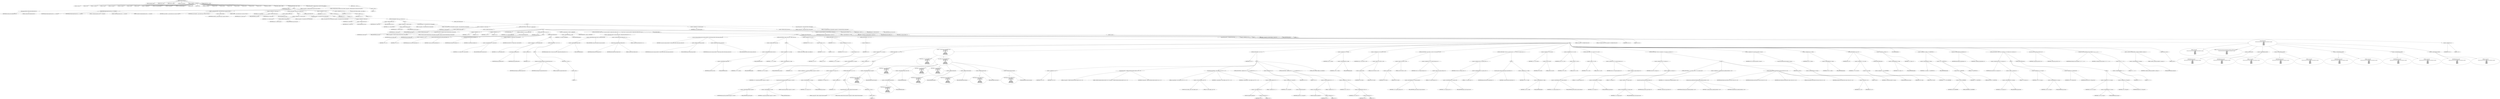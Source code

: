 digraph hostapd_notif_assoc {  
"1000125" [label = "(METHOD,hostapd_notif_assoc)" ]
"1000126" [label = "(PARAM,hostapd_data *hapd)" ]
"1000127" [label = "(PARAM,const u8 *addr)" ]
"1000128" [label = "(PARAM,const u8 *req_ies)" ]
"1000129" [label = "(PARAM,size_t req_ies_len)" ]
"1000130" [label = "(PARAM,int reassoc)" ]
"1000131" [label = "(BLOCK,,)" ]
"1000132" [label = "(LOCAL,v9: const u8 *)" ]
"1000133" [label = "(LOCAL,v10: int)" ]
"1000134" [label = "(LOCAL,v11: const u8 *)" ]
"1000135" [label = "(LOCAL,v12: size_t)" ]
"1000136" [label = "(LOCAL,v13: sta_info *)" ]
"1000137" [label = "(LOCAL,v14: sta_info *)" ]
"1000138" [label = "(LOCAL,v15: bool)" ]
"1000139" [label = "(LOCAL,v16: int)" ]
"1000140" [label = "(LOCAL,v17: unsigned int)" ]
"1000141" [label = "(LOCAL,v18: wpa_state_machine *)" ]
"1000142" [label = "(LOCAL,v19: wpa_event)" ]
"1000143" [label = "(LOCAL,v21: wpa_state_machine *)" ]
"1000144" [label = "(LOCAL,v22: int)" ]
"1000145" [label = "(LOCAL,v23: int)" ]
"1000146" [label = "(LOCAL,v24: _DWORD *)" ]
"1000147" [label = "(LOCAL,v25: u32)" ]
"1000148" [label = "(LOCAL,v26: bool)" ]
"1000149" [label = "(LOCAL,v27: int)" ]
"1000150" [label = "(LOCAL,v28: bool)" ]
"1000151" [label = "(LOCAL,v29: int)" ]
"1000152" [label = "(LOCAL,v30: u32)" ]
"1000153" [label = "(LOCAL,v31: u8 *)" ]
"1000154" [label = "(LOCAL,eid: u8 [ 1064 ])" ]
"1000155" [label = "(LOCAL,elems: ieee802_11_elems)" ]
"1000156" [label = "(CONTROL_STRUCTURE,if ( addr ),if ( addr ))" ]
"1000157" [label = "(IDENTIFIER,addr,if ( addr ))" ]
"1000158" [label = "(BLOCK,,)" ]
"1000159" [label = "(random_add_randomness,random_add_randomness(addr, 6u))" ]
"1000160" [label = "(IDENTIFIER,addr,random_add_randomness(addr, 6u))" ]
"1000161" [label = "(LITERAL,6u,random_add_randomness(addr, 6u))" ]
"1000162" [label = "(hostapd_logger,hostapd_logger(hapd, addr, 1u, 2, \"associated\"))" ]
"1000163" [label = "(IDENTIFIER,hapd,hostapd_logger(hapd, addr, 1u, 2, \"associated\"))" ]
"1000164" [label = "(IDENTIFIER,addr,hostapd_logger(hapd, addr, 1u, 2, \"associated\"))" ]
"1000165" [label = "(LITERAL,1u,hostapd_logger(hapd, addr, 1u, 2, \"associated\"))" ]
"1000166" [label = "(LITERAL,2,hostapd_logger(hapd, addr, 1u, 2, \"associated\"))" ]
"1000167" [label = "(LITERAL,\"associated\",hostapd_logger(hapd, addr, 1u, 2, \"associated\"))" ]
"1000168" [label = "(ieee802_11_parse_elems,ieee802_11_parse_elems(req_ies, req_ies_len, &elems, 0))" ]
"1000169" [label = "(IDENTIFIER,req_ies,ieee802_11_parse_elems(req_ies, req_ies_len, &elems, 0))" ]
"1000170" [label = "(IDENTIFIER,req_ies_len,ieee802_11_parse_elems(req_ies, req_ies_len, &elems, 0))" ]
"1000171" [label = "(<operator>.addressOf,&elems)" ]
"1000172" [label = "(IDENTIFIER,elems,ieee802_11_parse_elems(req_ies, req_ies_len, &elems, 0))" ]
"1000173" [label = "(LITERAL,0,ieee802_11_parse_elems(req_ies, req_ies_len, &elems, 0))" ]
"1000174" [label = "(<operator>.assignment,v9 = elems.wps_ie)" ]
"1000175" [label = "(IDENTIFIER,v9,v9 = elems.wps_ie)" ]
"1000176" [label = "(<operator>.fieldAccess,elems.wps_ie)" ]
"1000177" [label = "(IDENTIFIER,elems,v9 = elems.wps_ie)" ]
"1000178" [label = "(FIELD_IDENTIFIER,wps_ie,wps_ie)" ]
"1000179" [label = "(CONTROL_STRUCTURE,if ( elems.wps_ie ),if ( elems.wps_ie ))" ]
"1000180" [label = "(<operator>.fieldAccess,elems.wps_ie)" ]
"1000181" [label = "(IDENTIFIER,elems,if ( elems.wps_ie ))" ]
"1000182" [label = "(FIELD_IDENTIFIER,wps_ie,wps_ie)" ]
"1000183" [label = "(BLOCK,,)" ]
"1000184" [label = "(<operator>.assignment,v10 = elems.wps_ie_len)" ]
"1000185" [label = "(IDENTIFIER,v10,v10 = elems.wps_ie_len)" ]
"1000186" [label = "(<operator>.fieldAccess,elems.wps_ie_len)" ]
"1000187" [label = "(IDENTIFIER,elems,v10 = elems.wps_ie_len)" ]
"1000188" [label = "(FIELD_IDENTIFIER,wps_ie_len,wps_ie_len)" ]
"1000189" [label = "(wpa_printf,wpa_printf(2, \"STA included WPS IE in (Re)AssocReq\"))" ]
"1000190" [label = "(LITERAL,2,wpa_printf(2, \"STA included WPS IE in (Re)AssocReq\"))" ]
"1000191" [label = "(LITERAL,\"STA included WPS IE in (Re)AssocReq\",wpa_printf(2, \"STA included WPS IE in (Re)AssocReq\"))" ]
"1000192" [label = "(CONTROL_STRUCTURE,else,else)" ]
"1000193" [label = "(BLOCK,,)" ]
"1000194" [label = "(<operator>.assignment,v9 = elems.rsn_ie)" ]
"1000195" [label = "(IDENTIFIER,v9,v9 = elems.rsn_ie)" ]
"1000196" [label = "(<operator>.fieldAccess,elems.rsn_ie)" ]
"1000197" [label = "(IDENTIFIER,elems,v9 = elems.rsn_ie)" ]
"1000198" [label = "(FIELD_IDENTIFIER,rsn_ie,rsn_ie)" ]
"1000199" [label = "(CONTROL_STRUCTURE,if ( elems.rsn_ie ),if ( elems.rsn_ie ))" ]
"1000200" [label = "(<operator>.fieldAccess,elems.rsn_ie)" ]
"1000201" [label = "(IDENTIFIER,elems,if ( elems.rsn_ie ))" ]
"1000202" [label = "(FIELD_IDENTIFIER,rsn_ie,rsn_ie)" ]
"1000203" [label = "(BLOCK,,)" ]
"1000204" [label = "(<operator>.assignment,v10 = elems.rsn_ie_len)" ]
"1000205" [label = "(IDENTIFIER,v10,v10 = elems.rsn_ie_len)" ]
"1000206" [label = "(<operator>.fieldAccess,elems.rsn_ie_len)" ]
"1000207" [label = "(IDENTIFIER,elems,v10 = elems.rsn_ie_len)" ]
"1000208" [label = "(FIELD_IDENTIFIER,rsn_ie_len,rsn_ie_len)" ]
"1000209" [label = "(wpa_printf,wpa_printf(2, \"STA included RSN IE in (Re)AssocReq\"))" ]
"1000210" [label = "(LITERAL,2,wpa_printf(2, \"STA included RSN IE in (Re)AssocReq\"))" ]
"1000211" [label = "(LITERAL,\"STA included RSN IE in (Re)AssocReq\",wpa_printf(2, \"STA included RSN IE in (Re)AssocReq\"))" ]
"1000212" [label = "(CONTROL_STRUCTURE,else,else)" ]
"1000213" [label = "(BLOCK,,)" ]
"1000214" [label = "(<operator>.assignment,v9 = elems.wpa_ie)" ]
"1000215" [label = "(IDENTIFIER,v9,v9 = elems.wpa_ie)" ]
"1000216" [label = "(<operator>.fieldAccess,elems.wpa_ie)" ]
"1000217" [label = "(IDENTIFIER,elems,v9 = elems.wpa_ie)" ]
"1000218" [label = "(FIELD_IDENTIFIER,wpa_ie,wpa_ie)" ]
"1000219" [label = "(CONTROL_STRUCTURE,if ( !elems.wpa_ie ),if ( !elems.wpa_ie ))" ]
"1000220" [label = "(<operator>.logicalNot,!elems.wpa_ie)" ]
"1000221" [label = "(<operator>.fieldAccess,elems.wpa_ie)" ]
"1000222" [label = "(IDENTIFIER,elems,!elems.wpa_ie)" ]
"1000223" [label = "(FIELD_IDENTIFIER,wpa_ie,wpa_ie)" ]
"1000224" [label = "(BLOCK,,)" ]
"1000225" [label = "(wpa_printf,wpa_printf(2, \"STA did not include WPS/RSN/WPA IE in (Re)AssocReq\"))" ]
"1000226" [label = "(LITERAL,2,wpa_printf(2, \"STA did not include WPS/RSN/WPA IE in (Re)AssocReq\"))" ]
"1000227" [label = "(LITERAL,\"STA did not include WPS/RSN/WPA IE in (Re)AssocReq\",wpa_printf(2, \"STA did not include WPS/RSN/WPA IE in (Re)AssocReq\"))" ]
"1000228" [label = "(<operator>.assignment,v11 = 0)" ]
"1000229" [label = "(IDENTIFIER,v11,v11 = 0)" ]
"1000230" [label = "(LITERAL,0,v11 = 0)" ]
"1000231" [label = "(<operator>.assignment,v12 = 0)" ]
"1000232" [label = "(IDENTIFIER,v12,v12 = 0)" ]
"1000233" [label = "(LITERAL,0,v12 = 0)" ]
"1000234" [label = "(JUMP_TARGET,LABEL_10)" ]
"1000235" [label = "(<operator>.assignment,v13 = ap_get_sta(hapd, addr))" ]
"1000236" [label = "(IDENTIFIER,v13,v13 = ap_get_sta(hapd, addr))" ]
"1000237" [label = "(ap_get_sta,ap_get_sta(hapd, addr))" ]
"1000238" [label = "(IDENTIFIER,hapd,ap_get_sta(hapd, addr))" ]
"1000239" [label = "(IDENTIFIER,addr,ap_get_sta(hapd, addr))" ]
"1000240" [label = "(CONTROL_STRUCTURE,if ( v13 ),if ( v13 ))" ]
"1000241" [label = "(IDENTIFIER,v13,if ( v13 ))" ]
"1000242" [label = "(BLOCK,,)" ]
"1000243" [label = "(<operator>.assignment,v14 = v13)" ]
"1000244" [label = "(IDENTIFIER,v14,v14 = v13)" ]
"1000245" [label = "(IDENTIFIER,v13,v14 = v13)" ]
"1000246" [label = "(ap_sta_no_session_timeout,ap_sta_no_session_timeout(hapd, v13))" ]
"1000247" [label = "(IDENTIFIER,hapd,ap_sta_no_session_timeout(hapd, v13))" ]
"1000248" [label = "(IDENTIFIER,v13,ap_sta_no_session_timeout(hapd, v13))" ]
"1000249" [label = "(accounting_sta_stop,accounting_sta_stop(hapd, v14))" ]
"1000250" [label = "(IDENTIFIER,hapd,accounting_sta_stop(hapd, v14))" ]
"1000251" [label = "(IDENTIFIER,v14,accounting_sta_stop(hapd, v14))" ]
"1000252" [label = "(<operator>.assignment,v14->timeout_next = STA_NULLFUNC)" ]
"1000253" [label = "(<operator>.indirectFieldAccess,v14->timeout_next)" ]
"1000254" [label = "(IDENTIFIER,v14,v14->timeout_next = STA_NULLFUNC)" ]
"1000255" [label = "(FIELD_IDENTIFIER,timeout_next,timeout_next)" ]
"1000256" [label = "(IDENTIFIER,STA_NULLFUNC,v14->timeout_next = STA_NULLFUNC)" ]
"1000257" [label = "(CONTROL_STRUCTURE,else,else)" ]
"1000258" [label = "(BLOCK,,)" ]
"1000259" [label = "(<operator>.assignment,v14 = ap_sta_add(hapd, addr))" ]
"1000260" [label = "(IDENTIFIER,v14,v14 = ap_sta_add(hapd, addr))" ]
"1000261" [label = "(ap_sta_add,ap_sta_add(hapd, addr))" ]
"1000262" [label = "(IDENTIFIER,hapd,ap_sta_add(hapd, addr))" ]
"1000263" [label = "(IDENTIFIER,addr,ap_sta_add(hapd, addr))" ]
"1000264" [label = "(CONTROL_STRUCTURE,if ( !v14 ),if ( !v14 ))" ]
"1000265" [label = "(<operator>.logicalNot,!v14)" ]
"1000266" [label = "(IDENTIFIER,v14,!v14)" ]
"1000267" [label = "(BLOCK,,)" ]
"1000268" [label = "(hostapd_drv_sta_disassoc,hostapd_drv_sta_disassoc(hapd, addr, 5))" ]
"1000269" [label = "(IDENTIFIER,hapd,hostapd_drv_sta_disassoc(hapd, addr, 5))" ]
"1000270" [label = "(IDENTIFIER,addr,hostapd_drv_sta_disassoc(hapd, addr, 5))" ]
"1000271" [label = "(LITERAL,5,hostapd_drv_sta_disassoc(hapd, addr, 5))" ]
"1000272" [label = "(RETURN,return -1;,return -1;)" ]
"1000273" [label = "(<operator>.minus,-1)" ]
"1000274" [label = "(LITERAL,1,-1)" ]
"1000275" [label = "(<operators>.assignmentAnd,v14->flags &= 0xFFFECFFF)" ]
"1000276" [label = "(<operator>.indirectFieldAccess,v14->flags)" ]
"1000277" [label = "(IDENTIFIER,v14,v14->flags &= 0xFFFECFFF)" ]
"1000278" [label = "(FIELD_IDENTIFIER,flags,flags)" ]
"1000279" [label = "(LITERAL,0xFFFECFFF,v14->flags &= 0xFFFECFFF)" ]
"1000280" [label = "(CONTROL_STRUCTURE,if ( hapd->iface->drv_max_acl_mac_addrs || hostapd_check_acl(hapd, addr, 0) == 1 ),if ( hapd->iface->drv_max_acl_mac_addrs || hostapd_check_acl(hapd, addr, 0) == 1 ))" ]
"1000281" [label = "(<operator>.logicalOr,hapd->iface->drv_max_acl_mac_addrs || hostapd_check_acl(hapd, addr, 0) == 1)" ]
"1000282" [label = "(<operator>.indirectFieldAccess,hapd->iface->drv_max_acl_mac_addrs)" ]
"1000283" [label = "(<operator>.indirectFieldAccess,hapd->iface)" ]
"1000284" [label = "(IDENTIFIER,hapd,hapd->iface->drv_max_acl_mac_addrs || hostapd_check_acl(hapd, addr, 0) == 1)" ]
"1000285" [label = "(FIELD_IDENTIFIER,iface,iface)" ]
"1000286" [label = "(FIELD_IDENTIFIER,drv_max_acl_mac_addrs,drv_max_acl_mac_addrs)" ]
"1000287" [label = "(<operator>.equals,hostapd_check_acl(hapd, addr, 0) == 1)" ]
"1000288" [label = "(hostapd_check_acl,hostapd_check_acl(hapd, addr, 0))" ]
"1000289" [label = "(IDENTIFIER,hapd,hostapd_check_acl(hapd, addr, 0))" ]
"1000290" [label = "(IDENTIFIER,addr,hostapd_check_acl(hapd, addr, 0))" ]
"1000291" [label = "(LITERAL,0,hostapd_check_acl(hapd, addr, 0))" ]
"1000292" [label = "(LITERAL,1,hostapd_check_acl(hapd, addr, 0) == 1)" ]
"1000293" [label = "(BLOCK,,)" ]
"1000294" [label = "(ap_copy_sta_supp_op_classes,ap_copy_sta_supp_op_classes(v14, elems.supp_op_classes, elems.supp_op_classes_len))" ]
"1000295" [label = "(IDENTIFIER,v14,ap_copy_sta_supp_op_classes(v14, elems.supp_op_classes, elems.supp_op_classes_len))" ]
"1000296" [label = "(<operator>.fieldAccess,elems.supp_op_classes)" ]
"1000297" [label = "(IDENTIFIER,elems,ap_copy_sta_supp_op_classes(v14, elems.supp_op_classes, elems.supp_op_classes_len))" ]
"1000298" [label = "(FIELD_IDENTIFIER,supp_op_classes,supp_op_classes)" ]
"1000299" [label = "(<operator>.fieldAccess,elems.supp_op_classes_len)" ]
"1000300" [label = "(IDENTIFIER,elems,ap_copy_sta_supp_op_classes(v14, elems.supp_op_classes, elems.supp_op_classes_len))" ]
"1000301" [label = "(FIELD_IDENTIFIER,supp_op_classes_len,supp_op_classes_len)" ]
"1000302" [label = "(CONTROL_STRUCTURE,if ( !hapd->conf->wpa ),if ( !hapd->conf->wpa ))" ]
"1000303" [label = "(<operator>.logicalNot,!hapd->conf->wpa)" ]
"1000304" [label = "(<operator>.indirectFieldAccess,hapd->conf->wpa)" ]
"1000305" [label = "(<operator>.indirectFieldAccess,hapd->conf)" ]
"1000306" [label = "(IDENTIFIER,hapd,!hapd->conf->wpa)" ]
"1000307" [label = "(FIELD_IDENTIFIER,conf,conf)" ]
"1000308" [label = "(FIELD_IDENTIFIER,wpa,wpa)" ]
"1000309" [label = "(BLOCK,,)" ]
"1000310" [label = "(<operator>.assignment,v17 = v14->flags)" ]
"1000311" [label = "(IDENTIFIER,v17,v17 = v14->flags)" ]
"1000312" [label = "(<operator>.indirectFieldAccess,v14->flags)" ]
"1000313" [label = "(IDENTIFIER,v14,v17 = v14->flags)" ]
"1000314" [label = "(FIELD_IDENTIFIER,flags,flags)" ]
"1000315" [label = "(CONTROL_STRUCTURE,goto LABEL_22;,goto LABEL_22;)" ]
"1000316" [label = "(<operator>.assignment,v15 = v11 == 0)" ]
"1000317" [label = "(IDENTIFIER,v15,v15 = v11 == 0)" ]
"1000318" [label = "(<operator>.equals,v11 == 0)" ]
"1000319" [label = "(IDENTIFIER,v11,v11 == 0)" ]
"1000320" [label = "(LITERAL,0,v11 == 0)" ]
"1000321" [label = "(CONTROL_STRUCTURE,if ( v11 ),if ( v11 ))" ]
"1000322" [label = "(IDENTIFIER,v11,if ( v11 ))" ]
"1000323" [label = "(<operator>.assignment,v15 = v12 == 0)" ]
"1000324" [label = "(IDENTIFIER,v15,v15 = v12 == 0)" ]
"1000325" [label = "(<operator>.equals,v12 == 0)" ]
"1000326" [label = "(IDENTIFIER,v12,v12 == 0)" ]
"1000327" [label = "(LITERAL,0,v12 == 0)" ]
"1000328" [label = "(CONTROL_STRUCTURE,if ( !v15 ),if ( !v15 ))" ]
"1000329" [label = "(<operator>.logicalNot,!v15)" ]
"1000330" [label = "(IDENTIFIER,v15,!v15)" ]
"1000331" [label = "(BLOCK,,)" ]
"1000332" [label = "(<operator>.assignment,v21 = v14->wpa_sm)" ]
"1000333" [label = "(IDENTIFIER,v21,v21 = v14->wpa_sm)" ]
"1000334" [label = "(<operator>.indirectFieldAccess,v14->wpa_sm)" ]
"1000335" [label = "(IDENTIFIER,v14,v21 = v14->wpa_sm)" ]
"1000336" [label = "(FIELD_IDENTIFIER,wpa_sm,wpa_sm)" ]
"1000337" [label = "(CONTROL_STRUCTURE,if ( !v21 ),if ( !v21 ))" ]
"1000338" [label = "(<operator>.logicalNot,!v21)" ]
"1000339" [label = "(IDENTIFIER,v21,!v21)" ]
"1000340" [label = "(BLOCK,,)" ]
"1000341" [label = "(<operator>.assignment,v21 = wpa_auth_sta_init(hapd->wpa_auth, v14->addr, 0))" ]
"1000342" [label = "(IDENTIFIER,v21,v21 = wpa_auth_sta_init(hapd->wpa_auth, v14->addr, 0))" ]
"1000343" [label = "(wpa_auth_sta_init,wpa_auth_sta_init(hapd->wpa_auth, v14->addr, 0))" ]
"1000344" [label = "(<operator>.indirectFieldAccess,hapd->wpa_auth)" ]
"1000345" [label = "(IDENTIFIER,hapd,wpa_auth_sta_init(hapd->wpa_auth, v14->addr, 0))" ]
"1000346" [label = "(FIELD_IDENTIFIER,wpa_auth,wpa_auth)" ]
"1000347" [label = "(<operator>.indirectFieldAccess,v14->addr)" ]
"1000348" [label = "(IDENTIFIER,v14,wpa_auth_sta_init(hapd->wpa_auth, v14->addr, 0))" ]
"1000349" [label = "(FIELD_IDENTIFIER,addr,addr)" ]
"1000350" [label = "(LITERAL,0,wpa_auth_sta_init(hapd->wpa_auth, v14->addr, 0))" ]
"1000351" [label = "(<operator>.assignment,v14->wpa_sm = v21)" ]
"1000352" [label = "(<operator>.indirectFieldAccess,v14->wpa_sm)" ]
"1000353" [label = "(IDENTIFIER,v14,v14->wpa_sm = v21)" ]
"1000354" [label = "(FIELD_IDENTIFIER,wpa_sm,wpa_sm)" ]
"1000355" [label = "(IDENTIFIER,v21,v14->wpa_sm = v21)" ]
"1000356" [label = "(CONTROL_STRUCTURE,if ( !v21 ),if ( !v21 ))" ]
"1000357" [label = "(<operator>.logicalNot,!v21)" ]
"1000358" [label = "(IDENTIFIER,v21,!v21)" ]
"1000359" [label = "(BLOCK,,)" ]
"1000360" [label = "(wpa_printf,wpa_printf(5, \"Failed to initialize WPA state machine\"))" ]
"1000361" [label = "(LITERAL,5,wpa_printf(5, \"Failed to initialize WPA state machine\"))" ]
"1000362" [label = "(LITERAL,\"Failed to initialize WPA state machine\",wpa_printf(5, \"Failed to initialize WPA state machine\"))" ]
"1000363" [label = "(RETURN,return -1;,return -1;)" ]
"1000364" [label = "(<operator>.minus,-1)" ]
"1000365" [label = "(LITERAL,1,-1)" ]
"1000366" [label = "(<operator>.assignment,v22 = wpa_validate_wpa_ie(\n                      hapd->wpa_auth,\n                      v21,\n                      hapd->iface->freq,\n                      v11,\n                      v12,\n                      elems.mdie,\n                      elems.mdie_len,\n                      elems.owe_dh,\n                      elems.owe_dh_len))" ]
"1000367" [label = "(IDENTIFIER,v22,v22 = wpa_validate_wpa_ie(\n                      hapd->wpa_auth,\n                      v21,\n                      hapd->iface->freq,\n                      v11,\n                      v12,\n                      elems.mdie,\n                      elems.mdie_len,\n                      elems.owe_dh,\n                      elems.owe_dh_len))" ]
"1000368" [label = "(wpa_validate_wpa_ie,wpa_validate_wpa_ie(\n                      hapd->wpa_auth,\n                      v21,\n                      hapd->iface->freq,\n                      v11,\n                      v12,\n                      elems.mdie,\n                      elems.mdie_len,\n                      elems.owe_dh,\n                      elems.owe_dh_len))" ]
"1000369" [label = "(<operator>.indirectFieldAccess,hapd->wpa_auth)" ]
"1000370" [label = "(IDENTIFIER,hapd,wpa_validate_wpa_ie(\n                      hapd->wpa_auth,\n                      v21,\n                      hapd->iface->freq,\n                      v11,\n                      v12,\n                      elems.mdie,\n                      elems.mdie_len,\n                      elems.owe_dh,\n                      elems.owe_dh_len))" ]
"1000371" [label = "(FIELD_IDENTIFIER,wpa_auth,wpa_auth)" ]
"1000372" [label = "(IDENTIFIER,v21,wpa_validate_wpa_ie(\n                      hapd->wpa_auth,\n                      v21,\n                      hapd->iface->freq,\n                      v11,\n                      v12,\n                      elems.mdie,\n                      elems.mdie_len,\n                      elems.owe_dh,\n                      elems.owe_dh_len))" ]
"1000373" [label = "(<operator>.indirectFieldAccess,hapd->iface->freq)" ]
"1000374" [label = "(<operator>.indirectFieldAccess,hapd->iface)" ]
"1000375" [label = "(IDENTIFIER,hapd,wpa_validate_wpa_ie(\n                      hapd->wpa_auth,\n                      v21,\n                      hapd->iface->freq,\n                      v11,\n                      v12,\n                      elems.mdie,\n                      elems.mdie_len,\n                      elems.owe_dh,\n                      elems.owe_dh_len))" ]
"1000376" [label = "(FIELD_IDENTIFIER,iface,iface)" ]
"1000377" [label = "(FIELD_IDENTIFIER,freq,freq)" ]
"1000378" [label = "(IDENTIFIER,v11,wpa_validate_wpa_ie(\n                      hapd->wpa_auth,\n                      v21,\n                      hapd->iface->freq,\n                      v11,\n                      v12,\n                      elems.mdie,\n                      elems.mdie_len,\n                      elems.owe_dh,\n                      elems.owe_dh_len))" ]
"1000379" [label = "(IDENTIFIER,v12,wpa_validate_wpa_ie(\n                      hapd->wpa_auth,\n                      v21,\n                      hapd->iface->freq,\n                      v11,\n                      v12,\n                      elems.mdie,\n                      elems.mdie_len,\n                      elems.owe_dh,\n                      elems.owe_dh_len))" ]
"1000380" [label = "(<operator>.fieldAccess,elems.mdie)" ]
"1000381" [label = "(IDENTIFIER,elems,wpa_validate_wpa_ie(\n                      hapd->wpa_auth,\n                      v21,\n                      hapd->iface->freq,\n                      v11,\n                      v12,\n                      elems.mdie,\n                      elems.mdie_len,\n                      elems.owe_dh,\n                      elems.owe_dh_len))" ]
"1000382" [label = "(FIELD_IDENTIFIER,mdie,mdie)" ]
"1000383" [label = "(<operator>.fieldAccess,elems.mdie_len)" ]
"1000384" [label = "(IDENTIFIER,elems,wpa_validate_wpa_ie(\n                      hapd->wpa_auth,\n                      v21,\n                      hapd->iface->freq,\n                      v11,\n                      v12,\n                      elems.mdie,\n                      elems.mdie_len,\n                      elems.owe_dh,\n                      elems.owe_dh_len))" ]
"1000385" [label = "(FIELD_IDENTIFIER,mdie_len,mdie_len)" ]
"1000386" [label = "(<operator>.fieldAccess,elems.owe_dh)" ]
"1000387" [label = "(IDENTIFIER,elems,wpa_validate_wpa_ie(\n                      hapd->wpa_auth,\n                      v21,\n                      hapd->iface->freq,\n                      v11,\n                      v12,\n                      elems.mdie,\n                      elems.mdie_len,\n                      elems.owe_dh,\n                      elems.owe_dh_len))" ]
"1000388" [label = "(FIELD_IDENTIFIER,owe_dh,owe_dh)" ]
"1000389" [label = "(<operator>.fieldAccess,elems.owe_dh_len)" ]
"1000390" [label = "(IDENTIFIER,elems,wpa_validate_wpa_ie(\n                      hapd->wpa_auth,\n                      v21,\n                      hapd->iface->freq,\n                      v11,\n                      v12,\n                      elems.mdie,\n                      elems.mdie_len,\n                      elems.owe_dh,\n                      elems.owe_dh_len))" ]
"1000391" [label = "(FIELD_IDENTIFIER,owe_dh_len,owe_dh_len)" ]
"1000392" [label = "(CONTROL_STRUCTURE,if ( v22 ),if ( v22 ))" ]
"1000393" [label = "(IDENTIFIER,v22,if ( v22 ))" ]
"1000394" [label = "(BLOCK,,)" ]
"1000395" [label = "(<operator>.assignment,v23 = v22)" ]
"1000396" [label = "(IDENTIFIER,v23,v23 = v22)" ]
"1000397" [label = "(IDENTIFIER,v22,v23 = v22)" ]
"1000398" [label = "(wpa_printf,wpa_printf(2, \"WPA/RSN information element rejected? (res %u)\", v22))" ]
"1000399" [label = "(LITERAL,2,wpa_printf(2, \"WPA/RSN information element rejected? (res %u)\", v22))" ]
"1000400" [label = "(LITERAL,\"WPA/RSN information element rejected? (res %u)\",wpa_printf(2, \"WPA/RSN information element rejected? (res %u)\", v22))" ]
"1000401" [label = "(IDENTIFIER,v22,wpa_printf(2, \"WPA/RSN information element rejected? (res %u)\", v22))" ]
"1000402" [label = "(wpa_hexdump,wpa_hexdump(2, (const unsigned __int8 *)\"IE\", v11, v12))" ]
"1000403" [label = "(LITERAL,2,wpa_hexdump(2, (const unsigned __int8 *)\"IE\", v11, v12))" ]
"1000404" [label = "(<operator>.cast,(const unsigned __int8 *)\"IE\")" ]
"1000405" [label = "(UNKNOWN,const unsigned __int8 *,const unsigned __int8 *)" ]
"1000406" [label = "(LITERAL,\"IE\",(const unsigned __int8 *)\"IE\")" ]
"1000407" [label = "(IDENTIFIER,v11,wpa_hexdump(2, (const unsigned __int8 *)\"IE\", v11, v12))" ]
"1000408" [label = "(IDENTIFIER,v12,wpa_hexdump(2, (const unsigned __int8 *)\"IE\", v11, v12))" ]
"1000409" [label = "(CONTROL_STRUCTURE,if ( (unsigned int)(v23 - 2) < 7 ),if ( (unsigned int)(v23 - 2) < 7 ))" ]
"1000410" [label = "(<operator>.lessThan,(unsigned int)(v23 - 2) < 7)" ]
"1000411" [label = "(<operator>.cast,(unsigned int)(v23 - 2))" ]
"1000412" [label = "(UNKNOWN,unsigned int,unsigned int)" ]
"1000413" [label = "(<operator>.subtraction,v23 - 2)" ]
"1000414" [label = "(IDENTIFIER,v23,v23 - 2)" ]
"1000415" [label = "(LITERAL,2,v23 - 2)" ]
"1000416" [label = "(LITERAL,7,(unsigned int)(v23 - 2) < 7)" ]
"1000417" [label = "(<operator>.assignment,v24 = &unk_94D70)" ]
"1000418" [label = "(IDENTIFIER,v24,v24 = &unk_94D70)" ]
"1000419" [label = "(<operator>.addressOf,&unk_94D70)" ]
"1000420" [label = "(IDENTIFIER,unk_94D70,v24 = &unk_94D70)" ]
"1000421" [label = "(<operator>.assignment,v16 = 13)" ]
"1000422" [label = "(IDENTIFIER,v16,v16 = 13)" ]
"1000423" [label = "(LITERAL,13,v16 = 13)" ]
"1000424" [label = "(CONTROL_STRUCTURE,if ( (unsigned int)(v23 - 2) < 7 ),if ( (unsigned int)(v23 - 2) < 7 ))" ]
"1000425" [label = "(<operator>.lessThan,(unsigned int)(v23 - 2) < 7)" ]
"1000426" [label = "(<operator>.cast,(unsigned int)(v23 - 2))" ]
"1000427" [label = "(UNKNOWN,unsigned int,unsigned int)" ]
"1000428" [label = "(<operator>.subtraction,v23 - 2)" ]
"1000429" [label = "(IDENTIFIER,v23,v23 - 2)" ]
"1000430" [label = "(LITERAL,2,v23 - 2)" ]
"1000431" [label = "(LITERAL,7,(unsigned int)(v23 - 2) < 7)" ]
"1000432" [label = "(<operator>.assignment,v16 = v24[v23 - 2])" ]
"1000433" [label = "(IDENTIFIER,v16,v16 = v24[v23 - 2])" ]
"1000434" [label = "(<operator>.indirectIndexAccess,v24[v23 - 2])" ]
"1000435" [label = "(IDENTIFIER,v24,v16 = v24[v23 - 2])" ]
"1000436" [label = "(<operator>.subtraction,v23 - 2)" ]
"1000437" [label = "(IDENTIFIER,v23,v23 - 2)" ]
"1000438" [label = "(LITERAL,2,v23 - 2)" ]
"1000439" [label = "(CONTROL_STRUCTURE,goto LABEL_37;,goto LABEL_37;)" ]
"1000440" [label = "(<operator>.assignment,v25 = v14->flags)" ]
"1000441" [label = "(IDENTIFIER,v25,v25 = v14->flags)" ]
"1000442" [label = "(<operator>.indirectFieldAccess,v14->flags)" ]
"1000443" [label = "(IDENTIFIER,v14,v25 = v14->flags)" ]
"1000444" [label = "(FIELD_IDENTIFIER,flags,flags)" ]
"1000445" [label = "(<operator>.assignment,v26 = (v25 & 0x402) == 1026)" ]
"1000446" [label = "(IDENTIFIER,v26,v26 = (v25 & 0x402) == 1026)" ]
"1000447" [label = "(<operator>.equals,(v25 & 0x402) == 1026)" ]
"1000448" [label = "(<operator>.and,v25 & 0x402)" ]
"1000449" [label = "(IDENTIFIER,v25,v25 & 0x402)" ]
"1000450" [label = "(LITERAL,0x402,v25 & 0x402)" ]
"1000451" [label = "(LITERAL,1026,(v25 & 0x402) == 1026)" ]
"1000452" [label = "(CONTROL_STRUCTURE,if ( (v25 & 0x402) == 1026 ),if ( (v25 & 0x402) == 1026 ))" ]
"1000453" [label = "(<operator>.equals,(v25 & 0x402) == 1026)" ]
"1000454" [label = "(<operator>.and,v25 & 0x402)" ]
"1000455" [label = "(IDENTIFIER,v25,v25 & 0x402)" ]
"1000456" [label = "(LITERAL,0x402,v25 & 0x402)" ]
"1000457" [label = "(LITERAL,1026,(v25 & 0x402) == 1026)" ]
"1000458" [label = "(<operator>.assignment,v26 = v14->sa_query_timed_out == 0)" ]
"1000459" [label = "(IDENTIFIER,v26,v26 = v14->sa_query_timed_out == 0)" ]
"1000460" [label = "(<operator>.equals,v14->sa_query_timed_out == 0)" ]
"1000461" [label = "(<operator>.indirectFieldAccess,v14->sa_query_timed_out)" ]
"1000462" [label = "(IDENTIFIER,v14,v14->sa_query_timed_out == 0)" ]
"1000463" [label = "(FIELD_IDENTIFIER,sa_query_timed_out,sa_query_timed_out)" ]
"1000464" [label = "(LITERAL,0,v14->sa_query_timed_out == 0)" ]
"1000465" [label = "(CONTROL_STRUCTURE,if ( v26 && v14->sa_query_count >= 1 ),if ( v26 && v14->sa_query_count >= 1 ))" ]
"1000466" [label = "(<operator>.logicalAnd,v26 && v14->sa_query_count >= 1)" ]
"1000467" [label = "(IDENTIFIER,v26,v26 && v14->sa_query_count >= 1)" ]
"1000468" [label = "(<operator>.greaterEqualsThan,v14->sa_query_count >= 1)" ]
"1000469" [label = "(<operator>.indirectFieldAccess,v14->sa_query_count)" ]
"1000470" [label = "(IDENTIFIER,v14,v14->sa_query_count >= 1)" ]
"1000471" [label = "(FIELD_IDENTIFIER,sa_query_count,sa_query_count)" ]
"1000472" [label = "(LITERAL,1,v14->sa_query_count >= 1)" ]
"1000473" [label = "(BLOCK,,)" ]
"1000474" [label = "(ap_check_sa_query_timeout,ap_check_sa_query_timeout(hapd, v14))" ]
"1000475" [label = "(IDENTIFIER,hapd,ap_check_sa_query_timeout(hapd, v14))" ]
"1000476" [label = "(IDENTIFIER,v14,ap_check_sa_query_timeout(hapd, v14))" ]
"1000477" [label = "(<operator>.assignment,v25 = v14->flags)" ]
"1000478" [label = "(IDENTIFIER,v25,v25 = v14->flags)" ]
"1000479" [label = "(<operator>.indirectFieldAccess,v14->flags)" ]
"1000480" [label = "(IDENTIFIER,v14,v25 = v14->flags)" ]
"1000481" [label = "(FIELD_IDENTIFIER,flags,flags)" ]
"1000482" [label = "(<operator>.assignment,v27 = v25 & 0x402)" ]
"1000483" [label = "(IDENTIFIER,v27,v27 = v25 & 0x402)" ]
"1000484" [label = "(<operator>.and,v25 & 0x402)" ]
"1000485" [label = "(IDENTIFIER,v25,v25 & 0x402)" ]
"1000486" [label = "(LITERAL,0x402,v25 & 0x402)" ]
"1000487" [label = "(<operator>.assignment,v28 = v27 == 1026)" ]
"1000488" [label = "(IDENTIFIER,v28,v28 = v27 == 1026)" ]
"1000489" [label = "(<operator>.equals,v27 == 1026)" ]
"1000490" [label = "(IDENTIFIER,v27,v27 == 1026)" ]
"1000491" [label = "(LITERAL,1026,v27 == 1026)" ]
"1000492" [label = "(CONTROL_STRUCTURE,if ( v27 == 1026 ),if ( v27 == 1026 ))" ]
"1000493" [label = "(<operator>.equals,v27 == 1026)" ]
"1000494" [label = "(IDENTIFIER,v27,v27 == 1026)" ]
"1000495" [label = "(LITERAL,1026,v27 == 1026)" ]
"1000496" [label = "(<operator>.assignment,v28 = v14->sa_query_timed_out == 0)" ]
"1000497" [label = "(IDENTIFIER,v28,v28 = v14->sa_query_timed_out == 0)" ]
"1000498" [label = "(<operator>.equals,v14->sa_query_timed_out == 0)" ]
"1000499" [label = "(<operator>.indirectFieldAccess,v14->sa_query_timed_out)" ]
"1000500" [label = "(IDENTIFIER,v14,v14->sa_query_timed_out == 0)" ]
"1000501" [label = "(FIELD_IDENTIFIER,sa_query_timed_out,sa_query_timed_out)" ]
"1000502" [label = "(LITERAL,0,v14->sa_query_timed_out == 0)" ]
"1000503" [label = "(CONTROL_STRUCTURE,if ( v28 && v14->auth_alg != 2 ),if ( v28 && v14->auth_alg != 2 ))" ]
"1000504" [label = "(<operator>.logicalAnd,v28 && v14->auth_alg != 2)" ]
"1000505" [label = "(IDENTIFIER,v28,v28 && v14->auth_alg != 2)" ]
"1000506" [label = "(<operator>.notEquals,v14->auth_alg != 2)" ]
"1000507" [label = "(<operator>.indirectFieldAccess,v14->auth_alg)" ]
"1000508" [label = "(IDENTIFIER,v14,v14->auth_alg != 2)" ]
"1000509" [label = "(FIELD_IDENTIFIER,auth_alg,auth_alg)" ]
"1000510" [label = "(LITERAL,2,v14->auth_alg != 2)" ]
"1000511" [label = "(BLOCK,,)" ]
"1000512" [label = "(CONTROL_STRUCTURE,if ( !v14->sa_query_count ),if ( !v14->sa_query_count ))" ]
"1000513" [label = "(<operator>.logicalNot,!v14->sa_query_count)" ]
"1000514" [label = "(<operator>.indirectFieldAccess,v14->sa_query_count)" ]
"1000515" [label = "(IDENTIFIER,v14,!v14->sa_query_count)" ]
"1000516" [label = "(FIELD_IDENTIFIER,sa_query_count,sa_query_count)" ]
"1000517" [label = "(ap_sta_start_sa_query,ap_sta_start_sa_query(hapd, v14))" ]
"1000518" [label = "(IDENTIFIER,hapd,ap_sta_start_sa_query(hapd, v14))" ]
"1000519" [label = "(IDENTIFIER,v14,ap_sta_start_sa_query(hapd, v14))" ]
"1000520" [label = "(<operator>.assignment,v31 = hostapd_eid_assoc_comeback_time(hapd, v14, eid))" ]
"1000521" [label = "(IDENTIFIER,v31,v31 = hostapd_eid_assoc_comeback_time(hapd, v14, eid))" ]
"1000522" [label = "(hostapd_eid_assoc_comeback_time,hostapd_eid_assoc_comeback_time(hapd, v14, eid))" ]
"1000523" [label = "(IDENTIFIER,hapd,hostapd_eid_assoc_comeback_time(hapd, v14, eid))" ]
"1000524" [label = "(IDENTIFIER,v14,hostapd_eid_assoc_comeback_time(hapd, v14, eid))" ]
"1000525" [label = "(IDENTIFIER,eid,hostapd_eid_assoc_comeback_time(hapd, v14, eid))" ]
"1000526" [label = "(hostapd_sta_assoc,hostapd_sta_assoc(hapd, addr, reassoc, 0x1Eu, eid, v31 - eid))" ]
"1000527" [label = "(IDENTIFIER,hapd,hostapd_sta_assoc(hapd, addr, reassoc, 0x1Eu, eid, v31 - eid))" ]
"1000528" [label = "(IDENTIFIER,addr,hostapd_sta_assoc(hapd, addr, reassoc, 0x1Eu, eid, v31 - eid))" ]
"1000529" [label = "(IDENTIFIER,reassoc,hostapd_sta_assoc(hapd, addr, reassoc, 0x1Eu, eid, v31 - eid))" ]
"1000530" [label = "(LITERAL,0x1Eu,hostapd_sta_assoc(hapd, addr, reassoc, 0x1Eu, eid, v31 - eid))" ]
"1000531" [label = "(IDENTIFIER,eid,hostapd_sta_assoc(hapd, addr, reassoc, 0x1Eu, eid, v31 - eid))" ]
"1000532" [label = "(<operator>.subtraction,v31 - eid)" ]
"1000533" [label = "(IDENTIFIER,v31,v31 - eid)" ]
"1000534" [label = "(IDENTIFIER,eid,v31 - eid)" ]
"1000535" [label = "(RETURN,return 0;,return 0;)" ]
"1000536" [label = "(LITERAL,0,return 0;)" ]
"1000537" [label = "(<operator>.assignment,v29 = wpa_auth_uses_mfp(v14->wpa_sm))" ]
"1000538" [label = "(IDENTIFIER,v29,v29 = wpa_auth_uses_mfp(v14->wpa_sm))" ]
"1000539" [label = "(wpa_auth_uses_mfp,wpa_auth_uses_mfp(v14->wpa_sm))" ]
"1000540" [label = "(<operator>.indirectFieldAccess,v14->wpa_sm)" ]
"1000541" [label = "(IDENTIFIER,v14,wpa_auth_uses_mfp(v14->wpa_sm))" ]
"1000542" [label = "(FIELD_IDENTIFIER,wpa_sm,wpa_sm)" ]
"1000543" [label = "(<operator>.assignment,v30 = v14->flags)" ]
"1000544" [label = "(IDENTIFIER,v30,v30 = v14->flags)" ]
"1000545" [label = "(<operator>.indirectFieldAccess,v14->flags)" ]
"1000546" [label = "(IDENTIFIER,v14,v30 = v14->flags)" ]
"1000547" [label = "(FIELD_IDENTIFIER,flags,flags)" ]
"1000548" [label = "(CONTROL_STRUCTURE,if ( v29 ),if ( v29 ))" ]
"1000549" [label = "(IDENTIFIER,v29,if ( v29 ))" ]
"1000550" [label = "(<operator>.assignment,v17 = v30 | 0x400)" ]
"1000551" [label = "(IDENTIFIER,v17,v17 = v30 | 0x400)" ]
"1000552" [label = "(<operator>.or,v30 | 0x400)" ]
"1000553" [label = "(IDENTIFIER,v30,v30 | 0x400)" ]
"1000554" [label = "(LITERAL,0x400,v30 | 0x400)" ]
"1000555" [label = "(CONTROL_STRUCTURE,else,else)" ]
"1000556" [label = "(<operator>.assignment,v17 = v30 & 0xFFFFFBFF)" ]
"1000557" [label = "(IDENTIFIER,v17,v17 = v30 & 0xFFFFFBFF)" ]
"1000558" [label = "(<operator>.and,v30 & 0xFFFFFBFF)" ]
"1000559" [label = "(IDENTIFIER,v30,v30 & 0xFFFFFBFF)" ]
"1000560" [label = "(LITERAL,0xFFFFFBFF,v30 & 0xFFFFFBFF)" ]
"1000561" [label = "(<operator>.assignment,v14->flags = v17)" ]
"1000562" [label = "(<operator>.indirectFieldAccess,v14->flags)" ]
"1000563" [label = "(IDENTIFIER,v14,v14->flags = v17)" ]
"1000564" [label = "(FIELD_IDENTIFIER,flags,flags)" ]
"1000565" [label = "(IDENTIFIER,v17,v14->flags = v17)" ]
"1000566" [label = "(JUMP_TARGET,LABEL_22)" ]
"1000567" [label = "(<operator>.assignment,v14->flags = v17 & 0xFFF7FFFC | 3)" ]
"1000568" [label = "(<operator>.indirectFieldAccess,v14->flags)" ]
"1000569" [label = "(IDENTIFIER,v14,v14->flags = v17 & 0xFFF7FFFC | 3)" ]
"1000570" [label = "(FIELD_IDENTIFIER,flags,flags)" ]
"1000571" [label = "(<operator>.or,v17 & 0xFFF7FFFC | 3)" ]
"1000572" [label = "(<operator>.and,v17 & 0xFFF7FFFC)" ]
"1000573" [label = "(IDENTIFIER,v17,v17 & 0xFFF7FFFC)" ]
"1000574" [label = "(LITERAL,0xFFF7FFFC,v17 & 0xFFF7FFFC)" ]
"1000575" [label = "(LITERAL,3,v17 & 0xFFF7FFFC | 3)" ]
"1000576" [label = "(hostapd_set_sta_flags,hostapd_set_sta_flags(hapd, v14))" ]
"1000577" [label = "(IDENTIFIER,hapd,hostapd_set_sta_flags(hapd, v14))" ]
"1000578" [label = "(IDENTIFIER,v14,hostapd_set_sta_flags(hapd, v14))" ]
"1000579" [label = "(CONTROL_STRUCTURE,if ( reassoc && v14->auth_alg == 2 ),if ( reassoc && v14->auth_alg == 2 ))" ]
"1000580" [label = "(<operator>.logicalAnd,reassoc && v14->auth_alg == 2)" ]
"1000581" [label = "(IDENTIFIER,reassoc,reassoc && v14->auth_alg == 2)" ]
"1000582" [label = "(<operator>.equals,v14->auth_alg == 2)" ]
"1000583" [label = "(<operator>.indirectFieldAccess,v14->auth_alg)" ]
"1000584" [label = "(IDENTIFIER,v14,v14->auth_alg == 2)" ]
"1000585" [label = "(FIELD_IDENTIFIER,auth_alg,auth_alg)" ]
"1000586" [label = "(LITERAL,2,v14->auth_alg == 2)" ]
"1000587" [label = "(BLOCK,,)" ]
"1000588" [label = "(<operator>.assignment,v18 = v14->wpa_sm)" ]
"1000589" [label = "(IDENTIFIER,v18,v18 = v14->wpa_sm)" ]
"1000590" [label = "(<operator>.indirectFieldAccess,v14->wpa_sm)" ]
"1000591" [label = "(IDENTIFIER,v14,v18 = v14->wpa_sm)" ]
"1000592" [label = "(FIELD_IDENTIFIER,wpa_sm,wpa_sm)" ]
"1000593" [label = "(<operator>.assignment,v19 = WPA_ASSOC_FT)" ]
"1000594" [label = "(IDENTIFIER,v19,v19 = WPA_ASSOC_FT)" ]
"1000595" [label = "(IDENTIFIER,WPA_ASSOC_FT,v19 = WPA_ASSOC_FT)" ]
"1000596" [label = "(CONTROL_STRUCTURE,else,else)" ]
"1000597" [label = "(BLOCK,,)" ]
"1000598" [label = "(<operator>.assignment,v18 = v14->wpa_sm)" ]
"1000599" [label = "(IDENTIFIER,v18,v18 = v14->wpa_sm)" ]
"1000600" [label = "(<operator>.indirectFieldAccess,v14->wpa_sm)" ]
"1000601" [label = "(IDENTIFIER,v14,v18 = v14->wpa_sm)" ]
"1000602" [label = "(FIELD_IDENTIFIER,wpa_sm,wpa_sm)" ]
"1000603" [label = "(<operator>.assignment,v19 = WPA_ASSOC)" ]
"1000604" [label = "(IDENTIFIER,v19,v19 = WPA_ASSOC)" ]
"1000605" [label = "(IDENTIFIER,WPA_ASSOC,v19 = WPA_ASSOC)" ]
"1000606" [label = "(wpa_auth_sm_event,wpa_auth_sm_event(v18, v19))" ]
"1000607" [label = "(IDENTIFIER,v18,wpa_auth_sm_event(v18, v19))" ]
"1000608" [label = "(IDENTIFIER,v19,wpa_auth_sm_event(v18, v19))" ]
"1000609" [label = "(hostapd_new_assoc_sta,hostapd_new_assoc_sta(hapd, v14, (v17 >> 1) & 1))" ]
"1000610" [label = "(IDENTIFIER,hapd,hostapd_new_assoc_sta(hapd, v14, (v17 >> 1) & 1))" ]
"1000611" [label = "(IDENTIFIER,v14,hostapd_new_assoc_sta(hapd, v14, (v17 >> 1) & 1))" ]
"1000612" [label = "(<operator>.and,(v17 >> 1) & 1)" ]
"1000613" [label = "(<operator>.arithmeticShiftRight,v17 >> 1)" ]
"1000614" [label = "(IDENTIFIER,v17,v17 >> 1)" ]
"1000615" [label = "(LITERAL,1,v17 >> 1)" ]
"1000616" [label = "(LITERAL,1,(v17 >> 1) & 1)" ]
"1000617" [label = "(ieee802_1x_notify_port_enabled,ieee802_1x_notify_port_enabled(v14->eapol_sm, 1))" ]
"1000618" [label = "(<operator>.indirectFieldAccess,v14->eapol_sm)" ]
"1000619" [label = "(IDENTIFIER,v14,ieee802_1x_notify_port_enabled(v14->eapol_sm, 1))" ]
"1000620" [label = "(FIELD_IDENTIFIER,eapol_sm,eapol_sm)" ]
"1000621" [label = "(LITERAL,1,ieee802_1x_notify_port_enabled(v14->eapol_sm, 1))" ]
"1000622" [label = "(RETURN,return 0;,return 0;)" ]
"1000623" [label = "(LITERAL,0,return 0;)" ]
"1000624" [label = "(wpa_printf,wpa_printf(2, \"No WPA/RSN IE from STA\"))" ]
"1000625" [label = "(LITERAL,2,wpa_printf(2, \"No WPA/RSN IE from STA\"))" ]
"1000626" [label = "(LITERAL,\"No WPA/RSN IE from STA\",wpa_printf(2, \"No WPA/RSN IE from STA\"))" ]
"1000627" [label = "(<operator>.assignment,v16 = 13)" ]
"1000628" [label = "(IDENTIFIER,v16,v16 = 13)" ]
"1000629" [label = "(LITERAL,13,v16 = 13)" ]
"1000630" [label = "(CONTROL_STRUCTURE,else,else)" ]
"1000631" [label = "(BLOCK,,)" ]
"1000632" [label = "(wpa_printf,wpa_printf(\n              3,\n              \"STA %02x:%02x:%02x:%02x:%02x:%02x not allowed to connect\",\n              *addr,\n              addr[1],\n              addr[2],\n              addr[3],\n              addr[4],\n              addr[5]))" ]
"1000633" [label = "(LITERAL,3,wpa_printf(\n              3,\n              \"STA %02x:%02x:%02x:%02x:%02x:%02x not allowed to connect\",\n              *addr,\n              addr[1],\n              addr[2],\n              addr[3],\n              addr[4],\n              addr[5]))" ]
"1000634" [label = "(LITERAL,\"STA %02x:%02x:%02x:%02x:%02x:%02x not allowed to connect\",wpa_printf(\n              3,\n              \"STA %02x:%02x:%02x:%02x:%02x:%02x not allowed to connect\",\n              *addr,\n              addr[1],\n              addr[2],\n              addr[3],\n              addr[4],\n              addr[5]))" ]
"1000635" [label = "(<operator>.indirection,*addr)" ]
"1000636" [label = "(IDENTIFIER,addr,wpa_printf(\n              3,\n              \"STA %02x:%02x:%02x:%02x:%02x:%02x not allowed to connect\",\n              *addr,\n              addr[1],\n              addr[2],\n              addr[3],\n              addr[4],\n              addr[5]))" ]
"1000637" [label = "(<operator>.indirectIndexAccess,addr[1])" ]
"1000638" [label = "(IDENTIFIER,addr,wpa_printf(\n              3,\n              \"STA %02x:%02x:%02x:%02x:%02x:%02x not allowed to connect\",\n              *addr,\n              addr[1],\n              addr[2],\n              addr[3],\n              addr[4],\n              addr[5]))" ]
"1000639" [label = "(LITERAL,1,wpa_printf(\n              3,\n              \"STA %02x:%02x:%02x:%02x:%02x:%02x not allowed to connect\",\n              *addr,\n              addr[1],\n              addr[2],\n              addr[3],\n              addr[4],\n              addr[5]))" ]
"1000640" [label = "(<operator>.indirectIndexAccess,addr[2])" ]
"1000641" [label = "(IDENTIFIER,addr,wpa_printf(\n              3,\n              \"STA %02x:%02x:%02x:%02x:%02x:%02x not allowed to connect\",\n              *addr,\n              addr[1],\n              addr[2],\n              addr[3],\n              addr[4],\n              addr[5]))" ]
"1000642" [label = "(LITERAL,2,wpa_printf(\n              3,\n              \"STA %02x:%02x:%02x:%02x:%02x:%02x not allowed to connect\",\n              *addr,\n              addr[1],\n              addr[2],\n              addr[3],\n              addr[4],\n              addr[5]))" ]
"1000643" [label = "(<operator>.indirectIndexAccess,addr[3])" ]
"1000644" [label = "(IDENTIFIER,addr,wpa_printf(\n              3,\n              \"STA %02x:%02x:%02x:%02x:%02x:%02x not allowed to connect\",\n              *addr,\n              addr[1],\n              addr[2],\n              addr[3],\n              addr[4],\n              addr[5]))" ]
"1000645" [label = "(LITERAL,3,wpa_printf(\n              3,\n              \"STA %02x:%02x:%02x:%02x:%02x:%02x not allowed to connect\",\n              *addr,\n              addr[1],\n              addr[2],\n              addr[3],\n              addr[4],\n              addr[5]))" ]
"1000646" [label = "(<operator>.indirectIndexAccess,addr[4])" ]
"1000647" [label = "(IDENTIFIER,addr,wpa_printf(\n              3,\n              \"STA %02x:%02x:%02x:%02x:%02x:%02x not allowed to connect\",\n              *addr,\n              addr[1],\n              addr[2],\n              addr[3],\n              addr[4],\n              addr[5]))" ]
"1000648" [label = "(LITERAL,4,wpa_printf(\n              3,\n              \"STA %02x:%02x:%02x:%02x:%02x:%02x not allowed to connect\",\n              *addr,\n              addr[1],\n              addr[2],\n              addr[3],\n              addr[4],\n              addr[5]))" ]
"1000649" [label = "(<operator>.indirectIndexAccess,addr[5])" ]
"1000650" [label = "(IDENTIFIER,addr,wpa_printf(\n              3,\n              \"STA %02x:%02x:%02x:%02x:%02x:%02x not allowed to connect\",\n              *addr,\n              addr[1],\n              addr[2],\n              addr[3],\n              addr[4],\n              addr[5]))" ]
"1000651" [label = "(LITERAL,5,wpa_printf(\n              3,\n              \"STA %02x:%02x:%02x:%02x:%02x:%02x not allowed to connect\",\n              *addr,\n              addr[1],\n              addr[2],\n              addr[3],\n              addr[4],\n              addr[5]))" ]
"1000652" [label = "(<operator>.assignment,v16 = 1)" ]
"1000653" [label = "(IDENTIFIER,v16,v16 = 1)" ]
"1000654" [label = "(LITERAL,1,v16 = 1)" ]
"1000655" [label = "(JUMP_TARGET,LABEL_37)" ]
"1000656" [label = "(hostapd_drv_sta_disassoc,hostapd_drv_sta_disassoc(hapd, v14->addr, v16))" ]
"1000657" [label = "(IDENTIFIER,hapd,hostapd_drv_sta_disassoc(hapd, v14->addr, v16))" ]
"1000658" [label = "(<operator>.indirectFieldAccess,v14->addr)" ]
"1000659" [label = "(IDENTIFIER,v14,hostapd_drv_sta_disassoc(hapd, v14->addr, v16))" ]
"1000660" [label = "(FIELD_IDENTIFIER,addr,addr)" ]
"1000661" [label = "(IDENTIFIER,v16,hostapd_drv_sta_disassoc(hapd, v14->addr, v16))" ]
"1000662" [label = "(ap_free_sta,ap_free_sta(hapd, v14))" ]
"1000663" [label = "(IDENTIFIER,hapd,ap_free_sta(hapd, v14))" ]
"1000664" [label = "(IDENTIFIER,v14,ap_free_sta(hapd, v14))" ]
"1000665" [label = "(RETURN,return -1;,return -1;)" ]
"1000666" [label = "(<operator>.minus,-1)" ]
"1000667" [label = "(LITERAL,1,-1)" ]
"1000668" [label = "(<operator>.assignment,v10 = elems.wpa_ie_len)" ]
"1000669" [label = "(IDENTIFIER,v10,v10 = elems.wpa_ie_len)" ]
"1000670" [label = "(<operator>.fieldAccess,elems.wpa_ie_len)" ]
"1000671" [label = "(IDENTIFIER,elems,v10 = elems.wpa_ie_len)" ]
"1000672" [label = "(FIELD_IDENTIFIER,wpa_ie_len,wpa_ie_len)" ]
"1000673" [label = "(wpa_printf,wpa_printf(2, \"STA included WPA IE in (Re)AssocReq\"))" ]
"1000674" [label = "(LITERAL,2,wpa_printf(2, \"STA included WPA IE in (Re)AssocReq\"))" ]
"1000675" [label = "(LITERAL,\"STA included WPA IE in (Re)AssocReq\",wpa_printf(2, \"STA included WPA IE in (Re)AssocReq\"))" ]
"1000676" [label = "(<operator>.assignment,v11 = v9 - 2)" ]
"1000677" [label = "(IDENTIFIER,v11,v11 = v9 - 2)" ]
"1000678" [label = "(<operator>.subtraction,v9 - 2)" ]
"1000679" [label = "(IDENTIFIER,v9,v9 - 2)" ]
"1000680" [label = "(LITERAL,2,v9 - 2)" ]
"1000681" [label = "(<operator>.assignment,v12 = v10 + 2)" ]
"1000682" [label = "(IDENTIFIER,v12,v12 = v10 + 2)" ]
"1000683" [label = "(<operator>.addition,v10 + 2)" ]
"1000684" [label = "(IDENTIFIER,v10,v10 + 2)" ]
"1000685" [label = "(LITERAL,2,v10 + 2)" ]
"1000686" [label = "(CONTROL_STRUCTURE,goto LABEL_10;,goto LABEL_10;)" ]
"1000687" [label = "(wpa_printf,wpa_printf(2, \"hostapd_notif_assoc: Skip event with no address\"))" ]
"1000688" [label = "(LITERAL,2,wpa_printf(2, \"hostapd_notif_assoc: Skip event with no address\"))" ]
"1000689" [label = "(LITERAL,\"hostapd_notif_assoc: Skip event with no address\",wpa_printf(2, \"hostapd_notif_assoc: Skip event with no address\"))" ]
"1000690" [label = "(RETURN,return -1;,return -1;)" ]
"1000691" [label = "(<operator>.minus,-1)" ]
"1000692" [label = "(LITERAL,1,-1)" ]
"1000693" [label = "(METHOD_RETURN,int __fastcall)" ]
  "1000125" -> "1000126" 
  "1000125" -> "1000127" 
  "1000125" -> "1000128" 
  "1000125" -> "1000129" 
  "1000125" -> "1000130" 
  "1000125" -> "1000131" 
  "1000125" -> "1000693" 
  "1000131" -> "1000132" 
  "1000131" -> "1000133" 
  "1000131" -> "1000134" 
  "1000131" -> "1000135" 
  "1000131" -> "1000136" 
  "1000131" -> "1000137" 
  "1000131" -> "1000138" 
  "1000131" -> "1000139" 
  "1000131" -> "1000140" 
  "1000131" -> "1000141" 
  "1000131" -> "1000142" 
  "1000131" -> "1000143" 
  "1000131" -> "1000144" 
  "1000131" -> "1000145" 
  "1000131" -> "1000146" 
  "1000131" -> "1000147" 
  "1000131" -> "1000148" 
  "1000131" -> "1000149" 
  "1000131" -> "1000150" 
  "1000131" -> "1000151" 
  "1000131" -> "1000152" 
  "1000131" -> "1000153" 
  "1000131" -> "1000154" 
  "1000131" -> "1000155" 
  "1000131" -> "1000156" 
  "1000131" -> "1000687" 
  "1000131" -> "1000690" 
  "1000156" -> "1000157" 
  "1000156" -> "1000158" 
  "1000158" -> "1000159" 
  "1000158" -> "1000162" 
  "1000158" -> "1000168" 
  "1000158" -> "1000174" 
  "1000158" -> "1000179" 
  "1000158" -> "1000676" 
  "1000158" -> "1000681" 
  "1000158" -> "1000686" 
  "1000159" -> "1000160" 
  "1000159" -> "1000161" 
  "1000162" -> "1000163" 
  "1000162" -> "1000164" 
  "1000162" -> "1000165" 
  "1000162" -> "1000166" 
  "1000162" -> "1000167" 
  "1000168" -> "1000169" 
  "1000168" -> "1000170" 
  "1000168" -> "1000171" 
  "1000168" -> "1000173" 
  "1000171" -> "1000172" 
  "1000174" -> "1000175" 
  "1000174" -> "1000176" 
  "1000176" -> "1000177" 
  "1000176" -> "1000178" 
  "1000179" -> "1000180" 
  "1000179" -> "1000183" 
  "1000179" -> "1000192" 
  "1000180" -> "1000181" 
  "1000180" -> "1000182" 
  "1000183" -> "1000184" 
  "1000183" -> "1000189" 
  "1000184" -> "1000185" 
  "1000184" -> "1000186" 
  "1000186" -> "1000187" 
  "1000186" -> "1000188" 
  "1000189" -> "1000190" 
  "1000189" -> "1000191" 
  "1000192" -> "1000193" 
  "1000193" -> "1000194" 
  "1000193" -> "1000199" 
  "1000194" -> "1000195" 
  "1000194" -> "1000196" 
  "1000196" -> "1000197" 
  "1000196" -> "1000198" 
  "1000199" -> "1000200" 
  "1000199" -> "1000203" 
  "1000199" -> "1000212" 
  "1000200" -> "1000201" 
  "1000200" -> "1000202" 
  "1000203" -> "1000204" 
  "1000203" -> "1000209" 
  "1000204" -> "1000205" 
  "1000204" -> "1000206" 
  "1000206" -> "1000207" 
  "1000206" -> "1000208" 
  "1000209" -> "1000210" 
  "1000209" -> "1000211" 
  "1000212" -> "1000213" 
  "1000213" -> "1000214" 
  "1000213" -> "1000219" 
  "1000213" -> "1000668" 
  "1000213" -> "1000673" 
  "1000214" -> "1000215" 
  "1000214" -> "1000216" 
  "1000216" -> "1000217" 
  "1000216" -> "1000218" 
  "1000219" -> "1000220" 
  "1000219" -> "1000224" 
  "1000220" -> "1000221" 
  "1000221" -> "1000222" 
  "1000221" -> "1000223" 
  "1000224" -> "1000225" 
  "1000224" -> "1000228" 
  "1000224" -> "1000231" 
  "1000224" -> "1000234" 
  "1000224" -> "1000235" 
  "1000224" -> "1000240" 
  "1000224" -> "1000275" 
  "1000224" -> "1000280" 
  "1000224" -> "1000655" 
  "1000224" -> "1000656" 
  "1000224" -> "1000662" 
  "1000224" -> "1000665" 
  "1000225" -> "1000226" 
  "1000225" -> "1000227" 
  "1000228" -> "1000229" 
  "1000228" -> "1000230" 
  "1000231" -> "1000232" 
  "1000231" -> "1000233" 
  "1000235" -> "1000236" 
  "1000235" -> "1000237" 
  "1000237" -> "1000238" 
  "1000237" -> "1000239" 
  "1000240" -> "1000241" 
  "1000240" -> "1000242" 
  "1000240" -> "1000257" 
  "1000242" -> "1000243" 
  "1000242" -> "1000246" 
  "1000242" -> "1000249" 
  "1000242" -> "1000252" 
  "1000243" -> "1000244" 
  "1000243" -> "1000245" 
  "1000246" -> "1000247" 
  "1000246" -> "1000248" 
  "1000249" -> "1000250" 
  "1000249" -> "1000251" 
  "1000252" -> "1000253" 
  "1000252" -> "1000256" 
  "1000253" -> "1000254" 
  "1000253" -> "1000255" 
  "1000257" -> "1000258" 
  "1000258" -> "1000259" 
  "1000258" -> "1000264" 
  "1000259" -> "1000260" 
  "1000259" -> "1000261" 
  "1000261" -> "1000262" 
  "1000261" -> "1000263" 
  "1000264" -> "1000265" 
  "1000264" -> "1000267" 
  "1000265" -> "1000266" 
  "1000267" -> "1000268" 
  "1000267" -> "1000272" 
  "1000268" -> "1000269" 
  "1000268" -> "1000270" 
  "1000268" -> "1000271" 
  "1000272" -> "1000273" 
  "1000273" -> "1000274" 
  "1000275" -> "1000276" 
  "1000275" -> "1000279" 
  "1000276" -> "1000277" 
  "1000276" -> "1000278" 
  "1000280" -> "1000281" 
  "1000280" -> "1000293" 
  "1000280" -> "1000630" 
  "1000281" -> "1000282" 
  "1000281" -> "1000287" 
  "1000282" -> "1000283" 
  "1000282" -> "1000286" 
  "1000283" -> "1000284" 
  "1000283" -> "1000285" 
  "1000287" -> "1000288" 
  "1000287" -> "1000292" 
  "1000288" -> "1000289" 
  "1000288" -> "1000290" 
  "1000288" -> "1000291" 
  "1000293" -> "1000294" 
  "1000293" -> "1000302" 
  "1000293" -> "1000316" 
  "1000293" -> "1000321" 
  "1000293" -> "1000328" 
  "1000293" -> "1000624" 
  "1000293" -> "1000627" 
  "1000294" -> "1000295" 
  "1000294" -> "1000296" 
  "1000294" -> "1000299" 
  "1000296" -> "1000297" 
  "1000296" -> "1000298" 
  "1000299" -> "1000300" 
  "1000299" -> "1000301" 
  "1000302" -> "1000303" 
  "1000302" -> "1000309" 
  "1000303" -> "1000304" 
  "1000304" -> "1000305" 
  "1000304" -> "1000308" 
  "1000305" -> "1000306" 
  "1000305" -> "1000307" 
  "1000309" -> "1000310" 
  "1000309" -> "1000315" 
  "1000310" -> "1000311" 
  "1000310" -> "1000312" 
  "1000312" -> "1000313" 
  "1000312" -> "1000314" 
  "1000316" -> "1000317" 
  "1000316" -> "1000318" 
  "1000318" -> "1000319" 
  "1000318" -> "1000320" 
  "1000321" -> "1000322" 
  "1000321" -> "1000323" 
  "1000323" -> "1000324" 
  "1000323" -> "1000325" 
  "1000325" -> "1000326" 
  "1000325" -> "1000327" 
  "1000328" -> "1000329" 
  "1000328" -> "1000331" 
  "1000329" -> "1000330" 
  "1000331" -> "1000332" 
  "1000331" -> "1000337" 
  "1000331" -> "1000366" 
  "1000331" -> "1000392" 
  "1000331" -> "1000440" 
  "1000331" -> "1000445" 
  "1000331" -> "1000452" 
  "1000331" -> "1000465" 
  "1000331" -> "1000482" 
  "1000331" -> "1000487" 
  "1000331" -> "1000492" 
  "1000331" -> "1000503" 
  "1000331" -> "1000537" 
  "1000331" -> "1000543" 
  "1000331" -> "1000548" 
  "1000331" -> "1000561" 
  "1000331" -> "1000566" 
  "1000331" -> "1000567" 
  "1000331" -> "1000576" 
  "1000331" -> "1000579" 
  "1000331" -> "1000606" 
  "1000331" -> "1000609" 
  "1000331" -> "1000617" 
  "1000331" -> "1000622" 
  "1000332" -> "1000333" 
  "1000332" -> "1000334" 
  "1000334" -> "1000335" 
  "1000334" -> "1000336" 
  "1000337" -> "1000338" 
  "1000337" -> "1000340" 
  "1000338" -> "1000339" 
  "1000340" -> "1000341" 
  "1000340" -> "1000351" 
  "1000340" -> "1000356" 
  "1000341" -> "1000342" 
  "1000341" -> "1000343" 
  "1000343" -> "1000344" 
  "1000343" -> "1000347" 
  "1000343" -> "1000350" 
  "1000344" -> "1000345" 
  "1000344" -> "1000346" 
  "1000347" -> "1000348" 
  "1000347" -> "1000349" 
  "1000351" -> "1000352" 
  "1000351" -> "1000355" 
  "1000352" -> "1000353" 
  "1000352" -> "1000354" 
  "1000356" -> "1000357" 
  "1000356" -> "1000359" 
  "1000357" -> "1000358" 
  "1000359" -> "1000360" 
  "1000359" -> "1000363" 
  "1000360" -> "1000361" 
  "1000360" -> "1000362" 
  "1000363" -> "1000364" 
  "1000364" -> "1000365" 
  "1000366" -> "1000367" 
  "1000366" -> "1000368" 
  "1000368" -> "1000369" 
  "1000368" -> "1000372" 
  "1000368" -> "1000373" 
  "1000368" -> "1000378" 
  "1000368" -> "1000379" 
  "1000368" -> "1000380" 
  "1000368" -> "1000383" 
  "1000368" -> "1000386" 
  "1000368" -> "1000389" 
  "1000369" -> "1000370" 
  "1000369" -> "1000371" 
  "1000373" -> "1000374" 
  "1000373" -> "1000377" 
  "1000374" -> "1000375" 
  "1000374" -> "1000376" 
  "1000380" -> "1000381" 
  "1000380" -> "1000382" 
  "1000383" -> "1000384" 
  "1000383" -> "1000385" 
  "1000386" -> "1000387" 
  "1000386" -> "1000388" 
  "1000389" -> "1000390" 
  "1000389" -> "1000391" 
  "1000392" -> "1000393" 
  "1000392" -> "1000394" 
  "1000394" -> "1000395" 
  "1000394" -> "1000398" 
  "1000394" -> "1000402" 
  "1000394" -> "1000409" 
  "1000394" -> "1000421" 
  "1000394" -> "1000424" 
  "1000394" -> "1000439" 
  "1000395" -> "1000396" 
  "1000395" -> "1000397" 
  "1000398" -> "1000399" 
  "1000398" -> "1000400" 
  "1000398" -> "1000401" 
  "1000402" -> "1000403" 
  "1000402" -> "1000404" 
  "1000402" -> "1000407" 
  "1000402" -> "1000408" 
  "1000404" -> "1000405" 
  "1000404" -> "1000406" 
  "1000409" -> "1000410" 
  "1000409" -> "1000417" 
  "1000410" -> "1000411" 
  "1000410" -> "1000416" 
  "1000411" -> "1000412" 
  "1000411" -> "1000413" 
  "1000413" -> "1000414" 
  "1000413" -> "1000415" 
  "1000417" -> "1000418" 
  "1000417" -> "1000419" 
  "1000419" -> "1000420" 
  "1000421" -> "1000422" 
  "1000421" -> "1000423" 
  "1000424" -> "1000425" 
  "1000424" -> "1000432" 
  "1000425" -> "1000426" 
  "1000425" -> "1000431" 
  "1000426" -> "1000427" 
  "1000426" -> "1000428" 
  "1000428" -> "1000429" 
  "1000428" -> "1000430" 
  "1000432" -> "1000433" 
  "1000432" -> "1000434" 
  "1000434" -> "1000435" 
  "1000434" -> "1000436" 
  "1000436" -> "1000437" 
  "1000436" -> "1000438" 
  "1000440" -> "1000441" 
  "1000440" -> "1000442" 
  "1000442" -> "1000443" 
  "1000442" -> "1000444" 
  "1000445" -> "1000446" 
  "1000445" -> "1000447" 
  "1000447" -> "1000448" 
  "1000447" -> "1000451" 
  "1000448" -> "1000449" 
  "1000448" -> "1000450" 
  "1000452" -> "1000453" 
  "1000452" -> "1000458" 
  "1000453" -> "1000454" 
  "1000453" -> "1000457" 
  "1000454" -> "1000455" 
  "1000454" -> "1000456" 
  "1000458" -> "1000459" 
  "1000458" -> "1000460" 
  "1000460" -> "1000461" 
  "1000460" -> "1000464" 
  "1000461" -> "1000462" 
  "1000461" -> "1000463" 
  "1000465" -> "1000466" 
  "1000465" -> "1000473" 
  "1000466" -> "1000467" 
  "1000466" -> "1000468" 
  "1000468" -> "1000469" 
  "1000468" -> "1000472" 
  "1000469" -> "1000470" 
  "1000469" -> "1000471" 
  "1000473" -> "1000474" 
  "1000473" -> "1000477" 
  "1000474" -> "1000475" 
  "1000474" -> "1000476" 
  "1000477" -> "1000478" 
  "1000477" -> "1000479" 
  "1000479" -> "1000480" 
  "1000479" -> "1000481" 
  "1000482" -> "1000483" 
  "1000482" -> "1000484" 
  "1000484" -> "1000485" 
  "1000484" -> "1000486" 
  "1000487" -> "1000488" 
  "1000487" -> "1000489" 
  "1000489" -> "1000490" 
  "1000489" -> "1000491" 
  "1000492" -> "1000493" 
  "1000492" -> "1000496" 
  "1000493" -> "1000494" 
  "1000493" -> "1000495" 
  "1000496" -> "1000497" 
  "1000496" -> "1000498" 
  "1000498" -> "1000499" 
  "1000498" -> "1000502" 
  "1000499" -> "1000500" 
  "1000499" -> "1000501" 
  "1000503" -> "1000504" 
  "1000503" -> "1000511" 
  "1000504" -> "1000505" 
  "1000504" -> "1000506" 
  "1000506" -> "1000507" 
  "1000506" -> "1000510" 
  "1000507" -> "1000508" 
  "1000507" -> "1000509" 
  "1000511" -> "1000512" 
  "1000511" -> "1000520" 
  "1000511" -> "1000526" 
  "1000511" -> "1000535" 
  "1000512" -> "1000513" 
  "1000512" -> "1000517" 
  "1000513" -> "1000514" 
  "1000514" -> "1000515" 
  "1000514" -> "1000516" 
  "1000517" -> "1000518" 
  "1000517" -> "1000519" 
  "1000520" -> "1000521" 
  "1000520" -> "1000522" 
  "1000522" -> "1000523" 
  "1000522" -> "1000524" 
  "1000522" -> "1000525" 
  "1000526" -> "1000527" 
  "1000526" -> "1000528" 
  "1000526" -> "1000529" 
  "1000526" -> "1000530" 
  "1000526" -> "1000531" 
  "1000526" -> "1000532" 
  "1000532" -> "1000533" 
  "1000532" -> "1000534" 
  "1000535" -> "1000536" 
  "1000537" -> "1000538" 
  "1000537" -> "1000539" 
  "1000539" -> "1000540" 
  "1000540" -> "1000541" 
  "1000540" -> "1000542" 
  "1000543" -> "1000544" 
  "1000543" -> "1000545" 
  "1000545" -> "1000546" 
  "1000545" -> "1000547" 
  "1000548" -> "1000549" 
  "1000548" -> "1000550" 
  "1000548" -> "1000555" 
  "1000550" -> "1000551" 
  "1000550" -> "1000552" 
  "1000552" -> "1000553" 
  "1000552" -> "1000554" 
  "1000555" -> "1000556" 
  "1000556" -> "1000557" 
  "1000556" -> "1000558" 
  "1000558" -> "1000559" 
  "1000558" -> "1000560" 
  "1000561" -> "1000562" 
  "1000561" -> "1000565" 
  "1000562" -> "1000563" 
  "1000562" -> "1000564" 
  "1000567" -> "1000568" 
  "1000567" -> "1000571" 
  "1000568" -> "1000569" 
  "1000568" -> "1000570" 
  "1000571" -> "1000572" 
  "1000571" -> "1000575" 
  "1000572" -> "1000573" 
  "1000572" -> "1000574" 
  "1000576" -> "1000577" 
  "1000576" -> "1000578" 
  "1000579" -> "1000580" 
  "1000579" -> "1000587" 
  "1000579" -> "1000596" 
  "1000580" -> "1000581" 
  "1000580" -> "1000582" 
  "1000582" -> "1000583" 
  "1000582" -> "1000586" 
  "1000583" -> "1000584" 
  "1000583" -> "1000585" 
  "1000587" -> "1000588" 
  "1000587" -> "1000593" 
  "1000588" -> "1000589" 
  "1000588" -> "1000590" 
  "1000590" -> "1000591" 
  "1000590" -> "1000592" 
  "1000593" -> "1000594" 
  "1000593" -> "1000595" 
  "1000596" -> "1000597" 
  "1000597" -> "1000598" 
  "1000597" -> "1000603" 
  "1000598" -> "1000599" 
  "1000598" -> "1000600" 
  "1000600" -> "1000601" 
  "1000600" -> "1000602" 
  "1000603" -> "1000604" 
  "1000603" -> "1000605" 
  "1000606" -> "1000607" 
  "1000606" -> "1000608" 
  "1000609" -> "1000610" 
  "1000609" -> "1000611" 
  "1000609" -> "1000612" 
  "1000612" -> "1000613" 
  "1000612" -> "1000616" 
  "1000613" -> "1000614" 
  "1000613" -> "1000615" 
  "1000617" -> "1000618" 
  "1000617" -> "1000621" 
  "1000618" -> "1000619" 
  "1000618" -> "1000620" 
  "1000622" -> "1000623" 
  "1000624" -> "1000625" 
  "1000624" -> "1000626" 
  "1000627" -> "1000628" 
  "1000627" -> "1000629" 
  "1000630" -> "1000631" 
  "1000631" -> "1000632" 
  "1000631" -> "1000652" 
  "1000632" -> "1000633" 
  "1000632" -> "1000634" 
  "1000632" -> "1000635" 
  "1000632" -> "1000637" 
  "1000632" -> "1000640" 
  "1000632" -> "1000643" 
  "1000632" -> "1000646" 
  "1000632" -> "1000649" 
  "1000635" -> "1000636" 
  "1000637" -> "1000638" 
  "1000637" -> "1000639" 
  "1000640" -> "1000641" 
  "1000640" -> "1000642" 
  "1000643" -> "1000644" 
  "1000643" -> "1000645" 
  "1000646" -> "1000647" 
  "1000646" -> "1000648" 
  "1000649" -> "1000650" 
  "1000649" -> "1000651" 
  "1000652" -> "1000653" 
  "1000652" -> "1000654" 
  "1000656" -> "1000657" 
  "1000656" -> "1000658" 
  "1000656" -> "1000661" 
  "1000658" -> "1000659" 
  "1000658" -> "1000660" 
  "1000662" -> "1000663" 
  "1000662" -> "1000664" 
  "1000665" -> "1000666" 
  "1000666" -> "1000667" 
  "1000668" -> "1000669" 
  "1000668" -> "1000670" 
  "1000670" -> "1000671" 
  "1000670" -> "1000672" 
  "1000673" -> "1000674" 
  "1000673" -> "1000675" 
  "1000676" -> "1000677" 
  "1000676" -> "1000678" 
  "1000678" -> "1000679" 
  "1000678" -> "1000680" 
  "1000681" -> "1000682" 
  "1000681" -> "1000683" 
  "1000683" -> "1000684" 
  "1000683" -> "1000685" 
  "1000687" -> "1000688" 
  "1000687" -> "1000689" 
  "1000690" -> "1000691" 
  "1000691" -> "1000692" 
}

